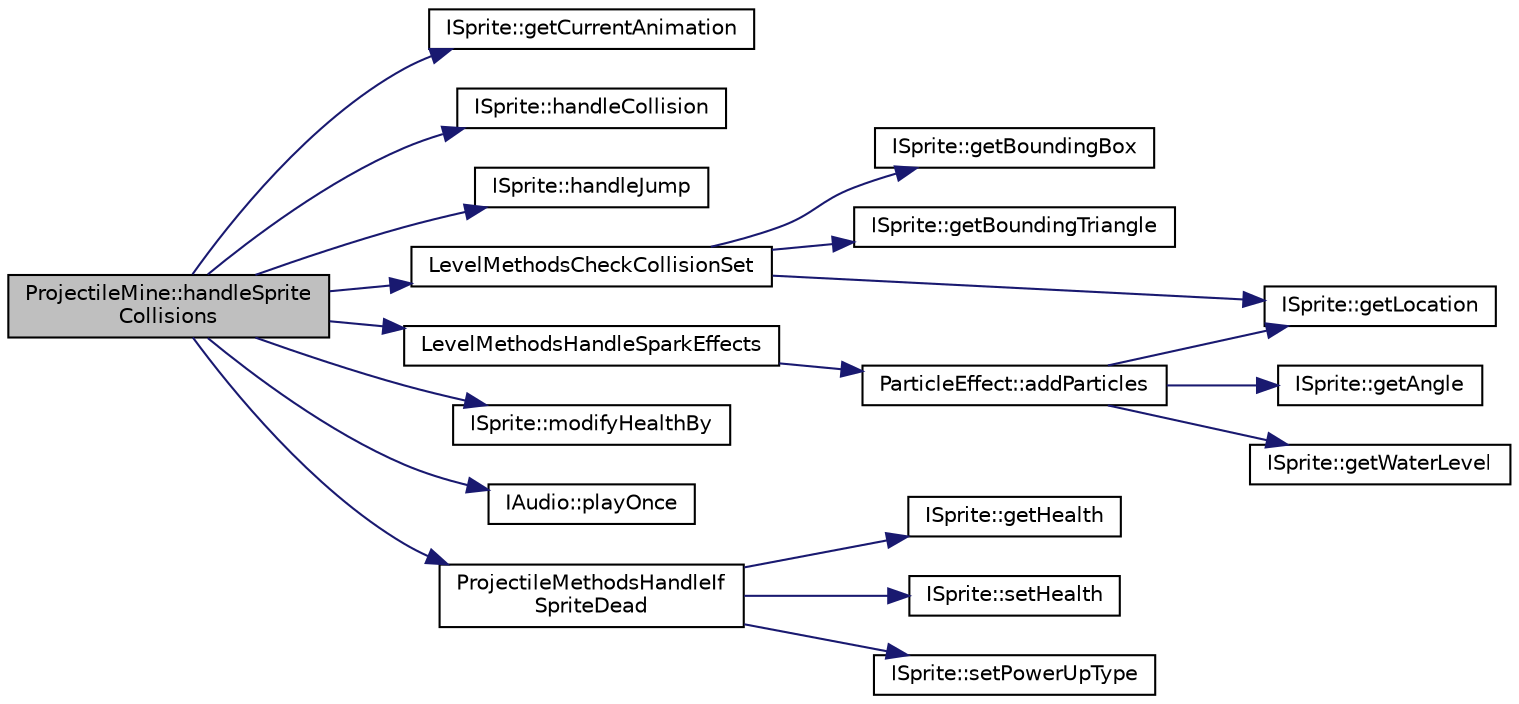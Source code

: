 digraph "ProjectileMine::handleSpriteCollisions"
{
 // LATEX_PDF_SIZE
  edge [fontname="Helvetica",fontsize="10",labelfontname="Helvetica",labelfontsize="10"];
  node [fontname="Helvetica",fontsize="10",shape=record];
  rankdir="LR";
  Node1 [label="ProjectileMine::handleSprite\lCollisions",height=0.2,width=0.4,color="black", fillcolor="grey75", style="filled", fontcolor="black",tooltip=" "];
  Node1 -> Node2 [color="midnightblue",fontsize="10",style="solid",fontname="Helvetica"];
  Node2 [label="ISprite::getCurrentAnimation",height=0.2,width=0.4,color="black", fillcolor="white", style="filled",URL="$class_i_sprite.html#a6e1e6556de6db54749ad3926c0c1720b",tooltip=" "];
  Node1 -> Node3 [color="midnightblue",fontsize="10",style="solid",fontname="Helvetica"];
  Node3 [label="ISprite::handleCollision",height=0.2,width=0.4,color="black", fillcolor="white", style="filled",URL="$class_i_sprite.html#adbc200578ecf303656c4743db0044ca7",tooltip=" "];
  Node1 -> Node4 [color="midnightblue",fontsize="10",style="solid",fontname="Helvetica"];
  Node4 [label="ISprite::handleJump",height=0.2,width=0.4,color="black", fillcolor="white", style="filled",URL="$class_i_sprite.html#a23b4623bf7bb374b961ff9ce5ea07605",tooltip=" "];
  Node1 -> Node5 [color="midnightblue",fontsize="10",style="solid",fontname="Helvetica"];
  Node5 [label="LevelMethodsCheckCollisionSet",height=0.2,width=0.4,color="black", fillcolor="white", style="filled",URL="$_level_methods_8cpp.html#a5319580ed95da1ff1d0e4312ea879c66",tooltip=" "];
  Node5 -> Node6 [color="midnightblue",fontsize="10",style="solid",fontname="Helvetica"];
  Node6 [label="ISprite::getBoundingBox",height=0.2,width=0.4,color="black", fillcolor="white", style="filled",URL="$class_i_sprite.html#adf07d87015405a56c565efc59d10a937",tooltip=" "];
  Node5 -> Node7 [color="midnightblue",fontsize="10",style="solid",fontname="Helvetica"];
  Node7 [label="ISprite::getBoundingTriangle",height=0.2,width=0.4,color="black", fillcolor="white", style="filled",URL="$class_i_sprite.html#ad02479bdf3ae8da1e43dd39a95b96940",tooltip=" "];
  Node5 -> Node8 [color="midnightblue",fontsize="10",style="solid",fontname="Helvetica"];
  Node8 [label="ISprite::getLocation",height=0.2,width=0.4,color="black", fillcolor="white", style="filled",URL="$class_i_sprite.html#a04e5809c871ecfe7caeab6d6886e2bbd",tooltip=" "];
  Node1 -> Node9 [color="midnightblue",fontsize="10",style="solid",fontname="Helvetica"];
  Node9 [label="LevelMethodsHandleSparkEffects",height=0.2,width=0.4,color="black", fillcolor="white", style="filled",URL="$_level_methods_8cpp.html#a46dc78dd9e8134cfff0ce3efa6f96efc",tooltip=" "];
  Node9 -> Node10 [color="midnightblue",fontsize="10",style="solid",fontname="Helvetica"];
  Node10 [label="ParticleEffect::addParticles",height=0.2,width=0.4,color="black", fillcolor="white", style="filled",URL="$class_particle_effect.html#a807a1af756635bd62afd7b5ad190d29c",tooltip=" "];
  Node10 -> Node11 [color="midnightblue",fontsize="10",style="solid",fontname="Helvetica"];
  Node11 [label="ISprite::getAngle",height=0.2,width=0.4,color="black", fillcolor="white", style="filled",URL="$class_i_sprite.html#a44ab48c7a0ca24cf44b5aeb7c84ba597",tooltip=" "];
  Node10 -> Node8 [color="midnightblue",fontsize="10",style="solid",fontname="Helvetica"];
  Node10 -> Node12 [color="midnightblue",fontsize="10",style="solid",fontname="Helvetica"];
  Node12 [label="ISprite::getWaterLevel",height=0.2,width=0.4,color="black", fillcolor="white", style="filled",URL="$class_i_sprite.html#afd39c00bbd79fc13234885c8941ea798",tooltip=" "];
  Node1 -> Node13 [color="midnightblue",fontsize="10",style="solid",fontname="Helvetica"];
  Node13 [label="ISprite::modifyHealthBy",height=0.2,width=0.4,color="black", fillcolor="white", style="filled",URL="$class_i_sprite.html#a445add3488623db74f1764652993c0dc",tooltip=" "];
  Node1 -> Node14 [color="midnightblue",fontsize="10",style="solid",fontname="Helvetica"];
  Node14 [label="IAudio::playOnce",height=0.2,width=0.4,color="black", fillcolor="white", style="filled",URL="$class_i_audio.html#ab7b06473770e6eb5f1d65e63f0853862",tooltip=" "];
  Node1 -> Node15 [color="midnightblue",fontsize="10",style="solid",fontname="Helvetica"];
  Node15 [label="ProjectileMethodsHandleIf\lSpriteDead",height=0.2,width=0.4,color="black", fillcolor="white", style="filled",URL="$_projectile_methods_8cpp.html#af817abcbc31e6f47b31ded1fc69052bc",tooltip=" "];
  Node15 -> Node16 [color="midnightblue",fontsize="10",style="solid",fontname="Helvetica"];
  Node16 [label="ISprite::getHealth",height=0.2,width=0.4,color="black", fillcolor="white", style="filled",URL="$class_i_sprite.html#a09dd7e151892b1314f5cf5f4699a7865",tooltip=" "];
  Node15 -> Node17 [color="midnightblue",fontsize="10",style="solid",fontname="Helvetica"];
  Node17 [label="ISprite::setHealth",height=0.2,width=0.4,color="black", fillcolor="white", style="filled",URL="$class_i_sprite.html#a2878e9b4ef301f51b3980d90e913dc8e",tooltip=" "];
  Node15 -> Node18 [color="midnightblue",fontsize="10",style="solid",fontname="Helvetica"];
  Node18 [label="ISprite::setPowerUpType",height=0.2,width=0.4,color="black", fillcolor="white", style="filled",URL="$class_i_sprite.html#a95cc65a2ae762eb17386203a25121359",tooltip=" "];
}
